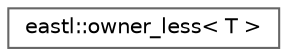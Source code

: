digraph "类继承关系图"
{
 // LATEX_PDF_SIZE
  bgcolor="transparent";
  edge [fontname=Helvetica,fontsize=10,labelfontname=Helvetica,labelfontsize=10];
  node [fontname=Helvetica,fontsize=10,shape=box,height=0.2,width=0.4];
  rankdir="LR";
  Node0 [id="Node000000",label="eastl::owner_less\< T \>",height=0.2,width=0.4,color="grey40", fillcolor="white", style="filled",URL="$structeastl_1_1owner__less.html",tooltip=" "];
}
